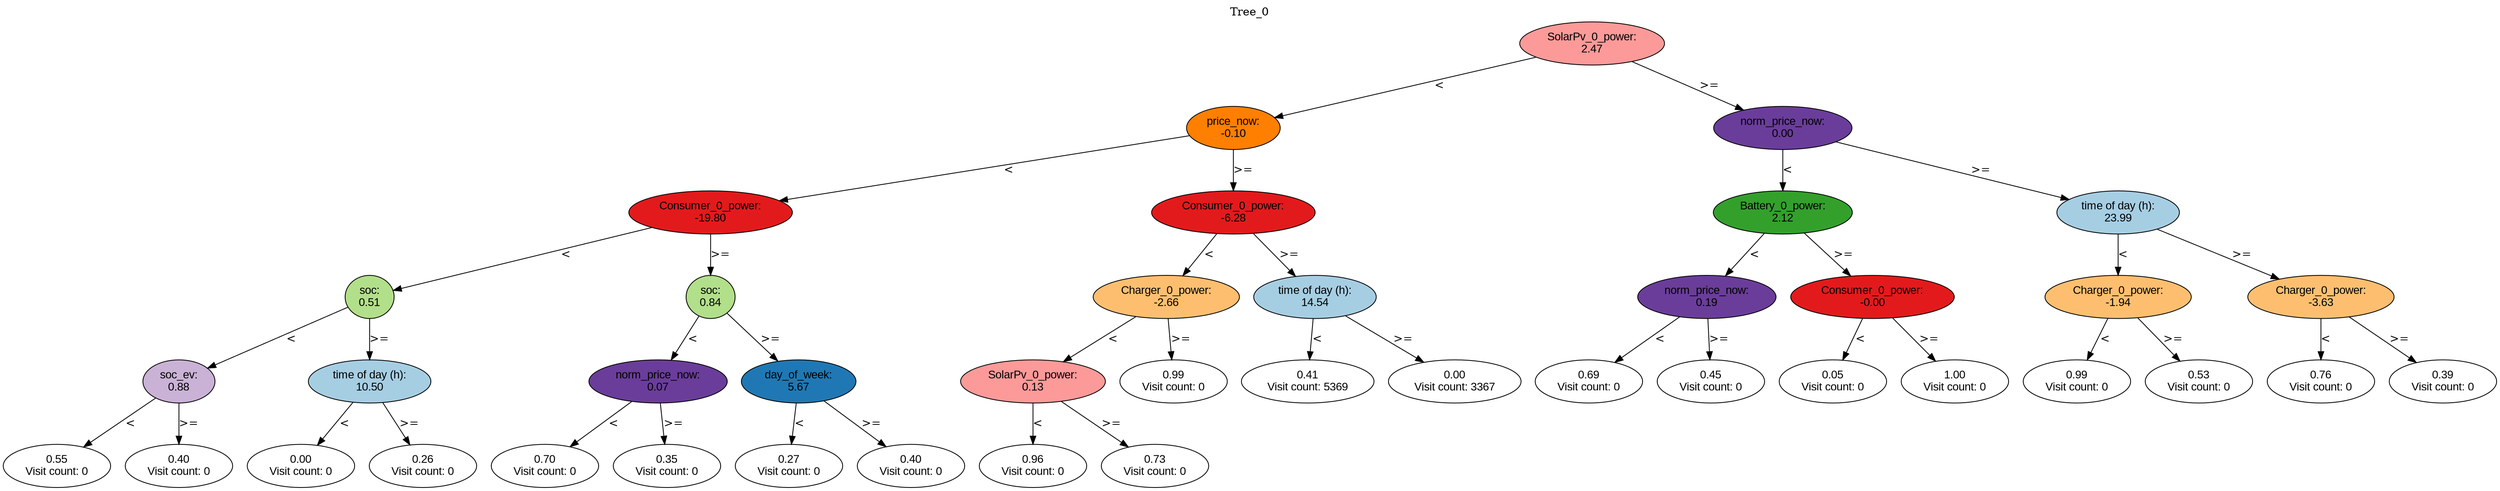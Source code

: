 digraph BST {
    node [fontname="Arial" style=filled colorscheme=paired12];
    0 [ label = "SolarPv_0_power:
2.47" fillcolor=5];
    1 [ label = "price_now:
-0.10" fillcolor=8];
    2 [ label = "Consumer_0_power:
-19.80" fillcolor=6];
    3 [ label = "soc:
0.51" fillcolor=3];
    4 [ label = "soc_ev:
0.88" fillcolor=9];
    5 [ label = "0.55
Visit count: 0" fillcolor=white];
    6 [ label = "0.40
Visit count: 0" fillcolor=white];
    7 [ label = "time of day (h):
10.50" fillcolor=1];
    8 [ label = "0.00
Visit count: 0" fillcolor=white];
    9 [ label = "0.26
Visit count: 0" fillcolor=white];
    10 [ label = "soc:
0.84" fillcolor=3];
    11 [ label = "norm_price_now:
0.07" fillcolor=10];
    12 [ label = "0.70
Visit count: 0" fillcolor=white];
    13 [ label = "0.35
Visit count: 0" fillcolor=white];
    14 [ label = "day_of_week:
5.67" fillcolor=2];
    15 [ label = "0.27
Visit count: 0" fillcolor=white];
    16 [ label = "0.40
Visit count: 0" fillcolor=white];
    17 [ label = "Consumer_0_power:
-6.28" fillcolor=6];
    18 [ label = "Charger_0_power:
-2.66" fillcolor=7];
    19 [ label = "SolarPv_0_power:
0.13" fillcolor=5];
    20 [ label = "0.96
Visit count: 0" fillcolor=white];
    21 [ label = "0.73
Visit count: 0" fillcolor=white];
    22 [ label = "0.99
Visit count: 0" fillcolor=white];
    23 [ label = "time of day (h):
14.54" fillcolor=1];
    24 [ label = "0.41
Visit count: 5369" fillcolor=white];
    25 [ label = "0.00
Visit count: 3367" fillcolor=white];
    26 [ label = "norm_price_now:
0.00" fillcolor=10];
    27 [ label = "Battery_0_power:
2.12" fillcolor=4];
    28 [ label = "norm_price_now:
0.19" fillcolor=10];
    29 [ label = "0.69
Visit count: 0" fillcolor=white];
    30 [ label = "0.45
Visit count: 0" fillcolor=white];
    31 [ label = "Consumer_0_power:
-0.00" fillcolor=6];
    32 [ label = "0.05
Visit count: 0" fillcolor=white];
    33 [ label = "1.00
Visit count: 0" fillcolor=white];
    34 [ label = "time of day (h):
23.99" fillcolor=1];
    35 [ label = "Charger_0_power:
-1.94" fillcolor=7];
    36 [ label = "0.99
Visit count: 0" fillcolor=white];
    37 [ label = "0.53
Visit count: 0" fillcolor=white];
    38 [ label = "Charger_0_power:
-3.63" fillcolor=7];
    39 [ label = "0.76
Visit count: 0" fillcolor=white];
    40 [ label = "0.39
Visit count: 0" fillcolor=white];

    0  -> 1[ label = "<"];
    0  -> 26[ label = ">="];
    1  -> 2[ label = "<"];
    1  -> 17[ label = ">="];
    2  -> 3[ label = "<"];
    2  -> 10[ label = ">="];
    3  -> 4[ label = "<"];
    3  -> 7[ label = ">="];
    4  -> 5[ label = "<"];
    4  -> 6[ label = ">="];
    7  -> 8[ label = "<"];
    7  -> 9[ label = ">="];
    10  -> 11[ label = "<"];
    10  -> 14[ label = ">="];
    11  -> 12[ label = "<"];
    11  -> 13[ label = ">="];
    14  -> 15[ label = "<"];
    14  -> 16[ label = ">="];
    17  -> 18[ label = "<"];
    17  -> 23[ label = ">="];
    18  -> 19[ label = "<"];
    18  -> 22[ label = ">="];
    19  -> 20[ label = "<"];
    19  -> 21[ label = ">="];
    23  -> 24[ label = "<"];
    23  -> 25[ label = ">="];
    26  -> 27[ label = "<"];
    26  -> 34[ label = ">="];
    27  -> 28[ label = "<"];
    27  -> 31[ label = ">="];
    28  -> 29[ label = "<"];
    28  -> 30[ label = ">="];
    31  -> 32[ label = "<"];
    31  -> 33[ label = ">="];
    34  -> 35[ label = "<"];
    34  -> 38[ label = ">="];
    35  -> 36[ label = "<"];
    35  -> 37[ label = ">="];
    38  -> 39[ label = "<"];
    38  -> 40[ label = ">="];

    labelloc="t";
    label="Tree_0";
}